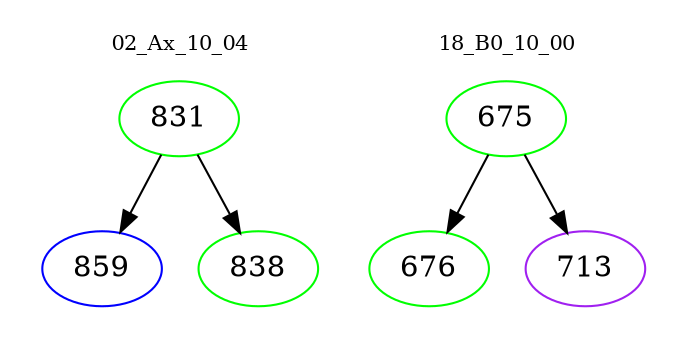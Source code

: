 digraph{
subgraph cluster_0 {
color = white
label = "02_Ax_10_04";
fontsize=10;
T0_831 [label="831", color="green"]
T0_831 -> T0_859 [color="black"]
T0_859 [label="859", color="blue"]
T0_831 -> T0_838 [color="black"]
T0_838 [label="838", color="green"]
}
subgraph cluster_1 {
color = white
label = "18_B0_10_00";
fontsize=10;
T1_675 [label="675", color="green"]
T1_675 -> T1_676 [color="black"]
T1_676 [label="676", color="green"]
T1_675 -> T1_713 [color="black"]
T1_713 [label="713", color="purple"]
}
}
